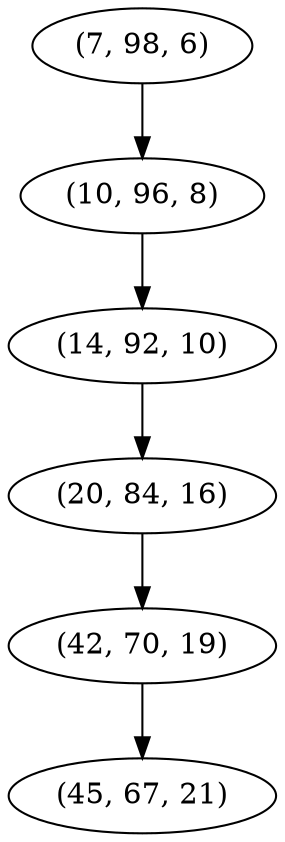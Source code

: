 digraph tree {
    "(7, 98, 6)";
    "(10, 96, 8)";
    "(14, 92, 10)";
    "(20, 84, 16)";
    "(42, 70, 19)";
    "(45, 67, 21)";
    "(7, 98, 6)" -> "(10, 96, 8)";
    "(10, 96, 8)" -> "(14, 92, 10)";
    "(14, 92, 10)" -> "(20, 84, 16)";
    "(20, 84, 16)" -> "(42, 70, 19)";
    "(42, 70, 19)" -> "(45, 67, 21)";
}
